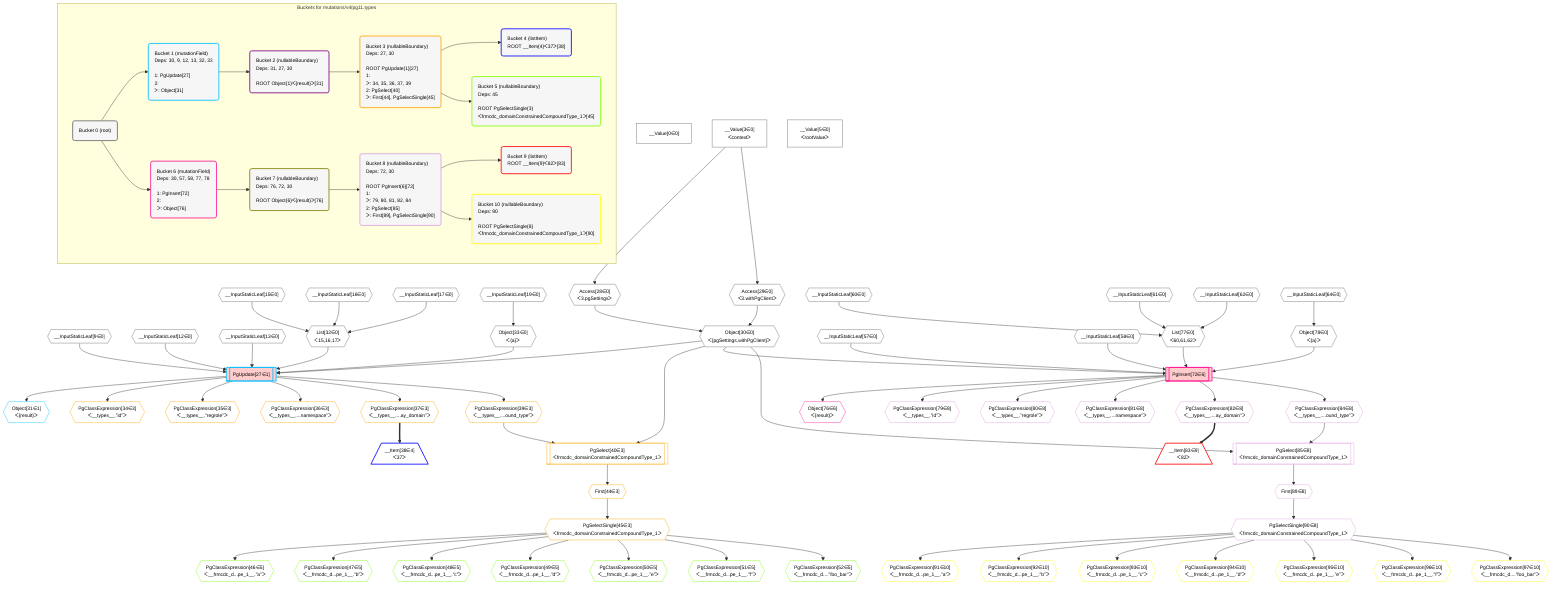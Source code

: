 %%{init: {'themeVariables': { 'fontSize': '12px'}}}%%
graph TD
    classDef path fill:#eee,stroke:#000,color:#000
    classDef plan fill:#fff,stroke-width:1px,color:#000
    classDef itemplan fill:#fff,stroke-width:2px,color:#000
    classDef unbatchedplan fill:#dff,stroke-width:1px,color:#000
    classDef sideeffectplan fill:#fcc,stroke-width:2px,color:#000
    classDef bucket fill:#f6f6f6,color:#000,stroke-width:2px,text-align:left


    %% define steps
    __Value0["__Value[0∈0]"]:::plan
    __Value3["__Value[3∈0]<br />ᐸcontextᐳ"]:::plan
    __Value5["__Value[5∈0]<br />ᐸrootValueᐳ"]:::plan
    __InputStaticLeaf9{{"__InputStaticLeaf[9∈0]"}}:::plan
    __InputStaticLeaf12{{"__InputStaticLeaf[12∈0]"}}:::plan
    __InputStaticLeaf13{{"__InputStaticLeaf[13∈0]"}}:::plan
    __InputStaticLeaf15{{"__InputStaticLeaf[15∈0]"}}:::plan
    __InputStaticLeaf16{{"__InputStaticLeaf[16∈0]"}}:::plan
    __InputStaticLeaf17{{"__InputStaticLeaf[17∈0]"}}:::plan
    __InputStaticLeaf19{{"__InputStaticLeaf[19∈0]"}}:::plan
    Access28{{"Access[28∈0]<br />ᐸ3.pgSettingsᐳ"}}:::plan
    Access29{{"Access[29∈0]<br />ᐸ3.withPgClientᐳ"}}:::plan
    Object30{{"Object[30∈0]<br />ᐸ{pgSettings,withPgClient}ᐳ"}}:::plan
    List32{{"List[32∈0]<br />ᐸ15,16,17ᐳ"}}:::plan
    Object33{{"Object[33∈0]<br />ᐸ{a}ᐳ"}}:::plan
    PgUpdate27[["PgUpdate[27∈1]"]]:::sideeffectplan
    Object31{{"Object[31∈1]<br />ᐸ{result}ᐳ"}}:::plan
    PgClassExpression34{{"PgClassExpression[34∈3]<br />ᐸ__types__.”id”ᐳ"}}:::plan
    PgClassExpression35{{"PgClassExpression[35∈3]<br />ᐸ__types__.”regrole”ᐳ"}}:::plan
    PgClassExpression36{{"PgClassExpression[36∈3]<br />ᐸ__types__....namespace”ᐳ"}}:::plan
    PgClassExpression37{{"PgClassExpression[37∈3]<br />ᐸ__types__....ay_domain”ᐳ"}}:::plan
    __Item38[/"__Item[38∈4]<br />ᐸ37ᐳ"\]:::itemplan
    PgClassExpression39{{"PgClassExpression[39∈3]<br />ᐸ__types__....ound_type”ᐳ"}}:::plan
    PgSelect40[["PgSelect[40∈3]<br />ᐸfrmcdc_domainConstrainedCompoundType_1ᐳ"]]:::plan
    First44{{"First[44∈3]"}}:::plan
    PgSelectSingle45{{"PgSelectSingle[45∈3]<br />ᐸfrmcdc_domainConstrainedCompoundType_1ᐳ"}}:::plan
    PgClassExpression46{{"PgClassExpression[46∈5]<br />ᐸ__frmcdc_d...pe_1__.”a”ᐳ"}}:::plan
    PgClassExpression47{{"PgClassExpression[47∈5]<br />ᐸ__frmcdc_d...pe_1__.”b”ᐳ"}}:::plan
    PgClassExpression48{{"PgClassExpression[48∈5]<br />ᐸ__frmcdc_d...pe_1__.”c”ᐳ"}}:::plan
    PgClassExpression49{{"PgClassExpression[49∈5]<br />ᐸ__frmcdc_d...pe_1__.”d”ᐳ"}}:::plan
    PgClassExpression50{{"PgClassExpression[50∈5]<br />ᐸ__frmcdc_d...pe_1__.”e”ᐳ"}}:::plan
    PgClassExpression51{{"PgClassExpression[51∈5]<br />ᐸ__frmcdc_d...pe_1__.”f”ᐳ"}}:::plan
    PgClassExpression52{{"PgClassExpression[52∈5]<br />ᐸ__frmcdc_d....”foo_bar”ᐳ"}}:::plan
    __InputStaticLeaf57{{"__InputStaticLeaf[57∈0]"}}:::plan
    __InputStaticLeaf58{{"__InputStaticLeaf[58∈0]"}}:::plan
    __InputStaticLeaf60{{"__InputStaticLeaf[60∈0]"}}:::plan
    __InputStaticLeaf61{{"__InputStaticLeaf[61∈0]"}}:::plan
    __InputStaticLeaf62{{"__InputStaticLeaf[62∈0]"}}:::plan
    __InputStaticLeaf64{{"__InputStaticLeaf[64∈0]"}}:::plan
    List77{{"List[77∈0]<br />ᐸ60,61,62ᐳ"}}:::plan
    Object78{{"Object[78∈0]<br />ᐸ{a}ᐳ"}}:::plan
    PgInsert72[["PgInsert[72∈6]"]]:::sideeffectplan
    Object76{{"Object[76∈6]<br />ᐸ{result}ᐳ"}}:::plan
    PgClassExpression79{{"PgClassExpression[79∈8]<br />ᐸ__types__.”id”ᐳ"}}:::plan
    PgClassExpression80{{"PgClassExpression[80∈8]<br />ᐸ__types__.”regrole”ᐳ"}}:::plan
    PgClassExpression81{{"PgClassExpression[81∈8]<br />ᐸ__types__....namespace”ᐳ"}}:::plan
    PgClassExpression82{{"PgClassExpression[82∈8]<br />ᐸ__types__....ay_domain”ᐳ"}}:::plan
    __Item83[/"__Item[83∈9]<br />ᐸ82ᐳ"\]:::itemplan
    PgClassExpression84{{"PgClassExpression[84∈8]<br />ᐸ__types__....ound_type”ᐳ"}}:::plan
    PgSelect85[["PgSelect[85∈8]<br />ᐸfrmcdc_domainConstrainedCompoundType_1ᐳ"]]:::plan
    First89{{"First[89∈8]"}}:::plan
    PgSelectSingle90{{"PgSelectSingle[90∈8]<br />ᐸfrmcdc_domainConstrainedCompoundType_1ᐳ"}}:::plan
    PgClassExpression91{{"PgClassExpression[91∈10]<br />ᐸ__frmcdc_d...pe_1__.”a”ᐳ"}}:::plan
    PgClassExpression92{{"PgClassExpression[92∈10]<br />ᐸ__frmcdc_d...pe_1__.”b”ᐳ"}}:::plan
    PgClassExpression93{{"PgClassExpression[93∈10]<br />ᐸ__frmcdc_d...pe_1__.”c”ᐳ"}}:::plan
    PgClassExpression94{{"PgClassExpression[94∈10]<br />ᐸ__frmcdc_d...pe_1__.”d”ᐳ"}}:::plan
    PgClassExpression95{{"PgClassExpression[95∈10]<br />ᐸ__frmcdc_d...pe_1__.”e”ᐳ"}}:::plan
    PgClassExpression96{{"PgClassExpression[96∈10]<br />ᐸ__frmcdc_d...pe_1__.”f”ᐳ"}}:::plan
    PgClassExpression97{{"PgClassExpression[97∈10]<br />ᐸ__frmcdc_d....”foo_bar”ᐳ"}}:::plan

    %% plan dependencies
    __Value3 --> Access28
    __Value3 --> Access29
    Access28 & Access29 --> Object30
    __InputStaticLeaf15 & __InputStaticLeaf16 & __InputStaticLeaf17 --> List32
    __InputStaticLeaf19 --> Object33
    Object30 & __InputStaticLeaf9 & __InputStaticLeaf12 & __InputStaticLeaf13 & List32 & Object33 --> PgUpdate27
    PgUpdate27 --> Object31
    PgUpdate27 --> PgClassExpression34
    PgUpdate27 --> PgClassExpression35
    PgUpdate27 --> PgClassExpression36
    PgUpdate27 --> PgClassExpression37
    PgClassExpression37 ==> __Item38
    PgUpdate27 --> PgClassExpression39
    Object30 & PgClassExpression39 --> PgSelect40
    PgSelect40 --> First44
    First44 --> PgSelectSingle45
    PgSelectSingle45 --> PgClassExpression46
    PgSelectSingle45 --> PgClassExpression47
    PgSelectSingle45 --> PgClassExpression48
    PgSelectSingle45 --> PgClassExpression49
    PgSelectSingle45 --> PgClassExpression50
    PgSelectSingle45 --> PgClassExpression51
    PgSelectSingle45 --> PgClassExpression52
    __InputStaticLeaf60 & __InputStaticLeaf61 & __InputStaticLeaf62 --> List77
    __InputStaticLeaf64 --> Object78
    Object30 & __InputStaticLeaf57 & __InputStaticLeaf58 & List77 & Object78 --> PgInsert72
    PgInsert72 --> Object76
    PgInsert72 --> PgClassExpression79
    PgInsert72 --> PgClassExpression80
    PgInsert72 --> PgClassExpression81
    PgInsert72 --> PgClassExpression82
    PgClassExpression82 ==> __Item83
    PgInsert72 --> PgClassExpression84
    Object30 & PgClassExpression84 --> PgSelect85
    PgSelect85 --> First89
    First89 --> PgSelectSingle90
    PgSelectSingle90 --> PgClassExpression91
    PgSelectSingle90 --> PgClassExpression92
    PgSelectSingle90 --> PgClassExpression93
    PgSelectSingle90 --> PgClassExpression94
    PgSelectSingle90 --> PgClassExpression95
    PgSelectSingle90 --> PgClassExpression96
    PgSelectSingle90 --> PgClassExpression97

    subgraph "Buckets for mutations/v4/pg11.types"
    Bucket0("Bucket 0 (root)"):::bucket
    classDef bucket0 stroke:#696969
    class Bucket0,__Value0,__Value3,__Value5,__InputStaticLeaf9,__InputStaticLeaf12,__InputStaticLeaf13,__InputStaticLeaf15,__InputStaticLeaf16,__InputStaticLeaf17,__InputStaticLeaf19,Access28,Access29,Object30,List32,Object33,__InputStaticLeaf57,__InputStaticLeaf58,__InputStaticLeaf60,__InputStaticLeaf61,__InputStaticLeaf62,__InputStaticLeaf64,List77,Object78 bucket0
    Bucket1("Bucket 1 (mutationField)<br />Deps: 30, 9, 12, 13, 32, 33<br /><br />1: PgUpdate[27]<br />2: <br />ᐳ: Object[31]"):::bucket
    classDef bucket1 stroke:#00bfff
    class Bucket1,PgUpdate27,Object31 bucket1
    Bucket2("Bucket 2 (nullableBoundary)<br />Deps: 31, 27, 30<br /><br />ROOT Object{1}ᐸ{result}ᐳ[31]"):::bucket
    classDef bucket2 stroke:#7f007f
    class Bucket2 bucket2
    Bucket3("Bucket 3 (nullableBoundary)<br />Deps: 27, 30<br /><br />ROOT PgUpdate{1}[27]<br />1: <br />ᐳ: 34, 35, 36, 37, 39<br />2: PgSelect[40]<br />ᐳ: First[44], PgSelectSingle[45]"):::bucket
    classDef bucket3 stroke:#ffa500
    class Bucket3,PgClassExpression34,PgClassExpression35,PgClassExpression36,PgClassExpression37,PgClassExpression39,PgSelect40,First44,PgSelectSingle45 bucket3
    Bucket4("Bucket 4 (listItem)<br />ROOT __Item{4}ᐸ37ᐳ[38]"):::bucket
    classDef bucket4 stroke:#0000ff
    class Bucket4,__Item38 bucket4
    Bucket5("Bucket 5 (nullableBoundary)<br />Deps: 45<br /><br />ROOT PgSelectSingle{3}ᐸfrmcdc_domainConstrainedCompoundType_1ᐳ[45]"):::bucket
    classDef bucket5 stroke:#7fff00
    class Bucket5,PgClassExpression46,PgClassExpression47,PgClassExpression48,PgClassExpression49,PgClassExpression50,PgClassExpression51,PgClassExpression52 bucket5
    Bucket6("Bucket 6 (mutationField)<br />Deps: 30, 57, 58, 77, 78<br /><br />1: PgInsert[72]<br />2: <br />ᐳ: Object[76]"):::bucket
    classDef bucket6 stroke:#ff1493
    class Bucket6,PgInsert72,Object76 bucket6
    Bucket7("Bucket 7 (nullableBoundary)<br />Deps: 76, 72, 30<br /><br />ROOT Object{6}ᐸ{result}ᐳ[76]"):::bucket
    classDef bucket7 stroke:#808000
    class Bucket7 bucket7
    Bucket8("Bucket 8 (nullableBoundary)<br />Deps: 72, 30<br /><br />ROOT PgInsert{6}[72]<br />1: <br />ᐳ: 79, 80, 81, 82, 84<br />2: PgSelect[85]<br />ᐳ: First[89], PgSelectSingle[90]"):::bucket
    classDef bucket8 stroke:#dda0dd
    class Bucket8,PgClassExpression79,PgClassExpression80,PgClassExpression81,PgClassExpression82,PgClassExpression84,PgSelect85,First89,PgSelectSingle90 bucket8
    Bucket9("Bucket 9 (listItem)<br />ROOT __Item{9}ᐸ82ᐳ[83]"):::bucket
    classDef bucket9 stroke:#ff0000
    class Bucket9,__Item83 bucket9
    Bucket10("Bucket 10 (nullableBoundary)<br />Deps: 90<br /><br />ROOT PgSelectSingle{8}ᐸfrmcdc_domainConstrainedCompoundType_1ᐳ[90]"):::bucket
    classDef bucket10 stroke:#ffff00
    class Bucket10,PgClassExpression91,PgClassExpression92,PgClassExpression93,PgClassExpression94,PgClassExpression95,PgClassExpression96,PgClassExpression97 bucket10
    Bucket0 --> Bucket1 & Bucket6
    Bucket1 --> Bucket2
    Bucket2 --> Bucket3
    Bucket3 --> Bucket4 & Bucket5
    Bucket6 --> Bucket7
    Bucket7 --> Bucket8
    Bucket8 --> Bucket9 & Bucket10
    end